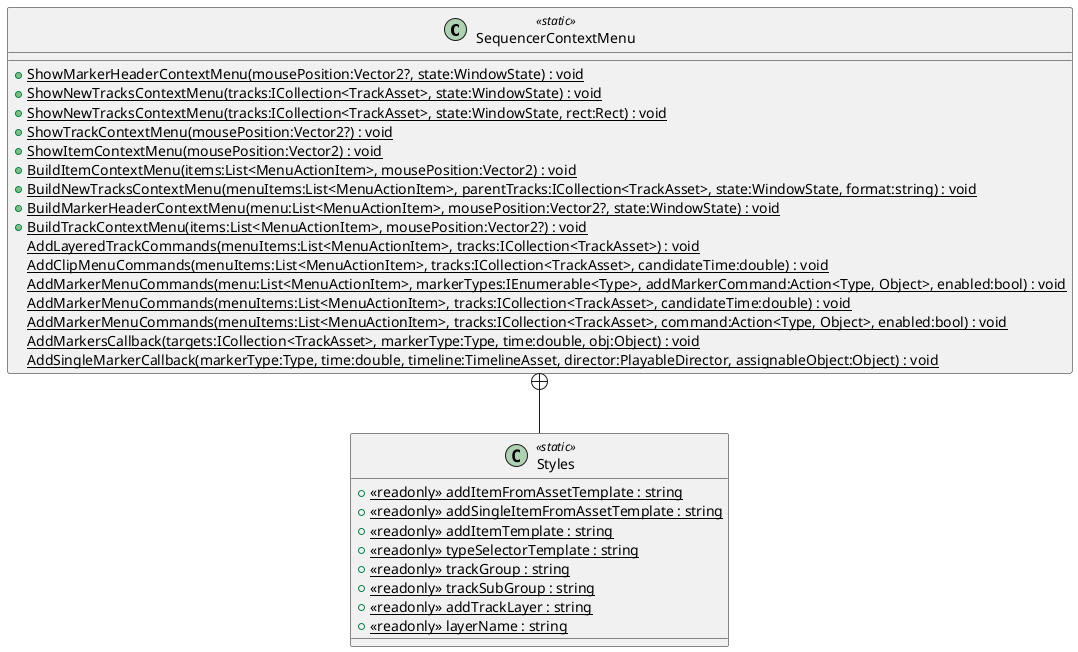 @startuml
class SequencerContextMenu <<static>> {
    + {static} ShowMarkerHeaderContextMenu(mousePosition:Vector2?, state:WindowState) : void
    + {static} ShowNewTracksContextMenu(tracks:ICollection<TrackAsset>, state:WindowState) : void
    + {static} ShowNewTracksContextMenu(tracks:ICollection<TrackAsset>, state:WindowState, rect:Rect) : void
    + {static} ShowTrackContextMenu(mousePosition:Vector2?) : void
    + {static} ShowItemContextMenu(mousePosition:Vector2) : void
    + {static} BuildItemContextMenu(items:List<MenuActionItem>, mousePosition:Vector2) : void
    + {static} BuildNewTracksContextMenu(menuItems:List<MenuActionItem>, parentTracks:ICollection<TrackAsset>, state:WindowState, format:string) : void
    + {static} BuildMarkerHeaderContextMenu(menu:List<MenuActionItem>, mousePosition:Vector2?, state:WindowState) : void
    + {static} BuildTrackContextMenu(items:List<MenuActionItem>, mousePosition:Vector2?) : void
    {static} AddLayeredTrackCommands(menuItems:List<MenuActionItem>, tracks:ICollection<TrackAsset>) : void
    {static} AddClipMenuCommands(menuItems:List<MenuActionItem>, tracks:ICollection<TrackAsset>, candidateTime:double) : void
    {static} AddMarkerMenuCommands(menu:List<MenuActionItem>, markerTypes:IEnumerable<Type>, addMarkerCommand:Action<Type, Object>, enabled:bool) : void
    {static} AddMarkerMenuCommands(menuItems:List<MenuActionItem>, tracks:ICollection<TrackAsset>, candidateTime:double) : void
    {static} AddMarkerMenuCommands(menuItems:List<MenuActionItem>, tracks:ICollection<TrackAsset>, command:Action<Type, Object>, enabled:bool) : void
    {static} AddMarkersCallback(targets:ICollection<TrackAsset>, markerType:Type, time:double, obj:Object) : void
    {static} AddSingleMarkerCallback(markerType:Type, time:double, timeline:TimelineAsset, director:PlayableDirector, assignableObject:Object) : void
}
class Styles <<static>> {
    + {static} <<readonly>> addItemFromAssetTemplate : string
    + {static} <<readonly>> addSingleItemFromAssetTemplate : string
    + {static} <<readonly>> addItemTemplate : string
    + {static} <<readonly>> typeSelectorTemplate : string
    + {static} <<readonly>> trackGroup : string
    + {static} <<readonly>> trackSubGroup : string
    + {static} <<readonly>> addTrackLayer : string
    + {static} <<readonly>> layerName : string
}
SequencerContextMenu +-- Styles
@enduml
